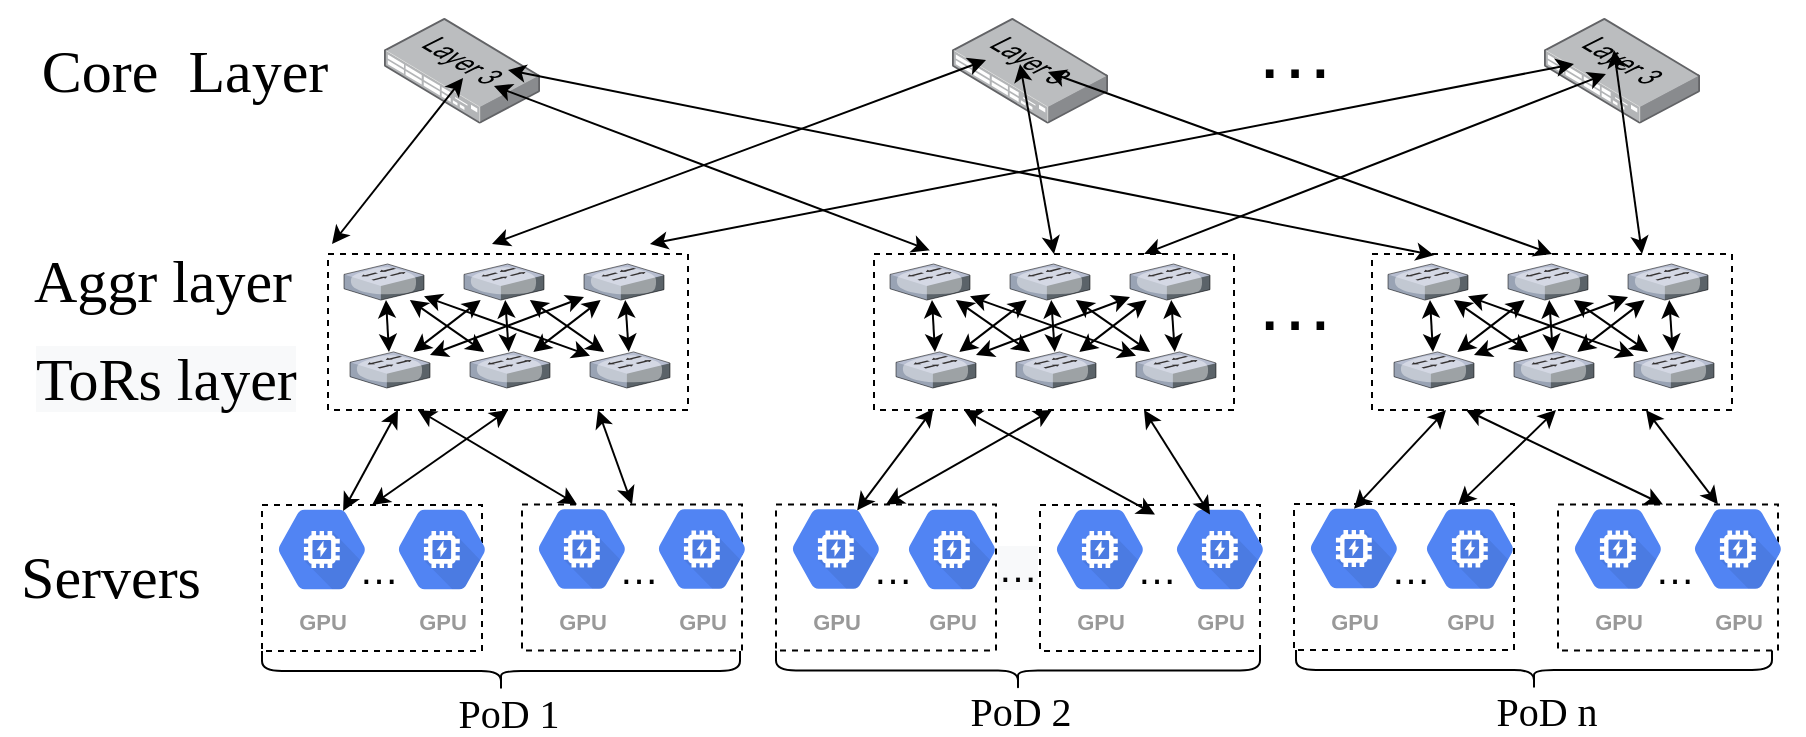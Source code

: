 <mxfile version="13.3.1" type="device"><diagram id="y1kWOpUGHuxIJ3yEuqZ7" name="Page-1"><mxGraphModel dx="2600" dy="625" grid="1" gridSize="10" guides="1" tooltips="1" connect="1" arrows="1" fold="1" page="1" pageScale="1" pageWidth="827" pageHeight="1169" math="0" shadow="0"><root><mxCell id="0"/><mxCell id="1" parent="0"/><mxCell id="9fAqg_WPXuoNjAbW5yfK-102" value="" style="rounded=0;whiteSpace=wrap;html=1;dashed=1;shadow=0;glass=0;" parent="1" vertex="1"><mxGeometry x="-554" y="428" width="180" height="78" as="geometry"/></mxCell><mxCell id="9fAqg_WPXuoNjAbW5yfK-1" value="&lt;div style=&quot;font-size: 30px&quot;&gt;&lt;font style=&quot;font-size: 30px&quot; face=&quot;Times New Roman&quot;&gt;Core&amp;nbsp;&amp;nbsp;&lt;/font&gt;&lt;span style=&quot;font-family: &amp;#34;times new roman&amp;#34;&quot;&gt;Layer&lt;/span&gt;&lt;/div&gt;" style="text;html=1;align=center;verticalAlign=middle;resizable=0;points=[];autosize=1;" parent="1" vertex="1"><mxGeometry x="-1228" y="326.4" width="160" height="20" as="geometry"/></mxCell><mxCell id="9fAqg_WPXuoNjAbW5yfK-2" value="&lt;div style=&quot;font-size: 30px&quot;&gt;&lt;font face=&quot;Times New Roman&quot;&gt;Aggr layer&lt;/font&gt;&lt;/div&gt;" style="text;html=1;align=center;verticalAlign=middle;resizable=0;points=[];autosize=1;" parent="1" vertex="1"><mxGeometry x="-1229" y="431.04" width="140" height="20" as="geometry"/></mxCell><mxCell id="9fAqg_WPXuoNjAbW5yfK-3" value="&lt;font face=&quot;Times New Roman&quot;&gt;&lt;span style=&quot;font-size: 30px&quot;&gt;Servers&lt;/span&gt;&lt;/font&gt;" style="text;html=1;align=center;verticalAlign=middle;resizable=0;points=[];autosize=1;" parent="1" vertex="1"><mxGeometry x="-1240" y="574" width="110" height="30" as="geometry"/></mxCell><mxCell id="9fAqg_WPXuoNjAbW5yfK-10" value="" style="points=[];aspect=fixed;html=1;align=center;shadow=0;dashed=0;image;image=img/lib/allied_telesis/switch/Switch_52_port_L3.svg;" parent="1" vertex="1"><mxGeometry x="-1048" y="310" width="78" height="52.8" as="geometry"/></mxCell><mxCell id="9fAqg_WPXuoNjAbW5yfK-11" value="" style="points=[];aspect=fixed;html=1;align=center;shadow=0;dashed=0;image;image=img/lib/allied_telesis/switch/Switch_52_port_L3.svg;" parent="1" vertex="1"><mxGeometry x="-764" y="310" width="78" height="52.8" as="geometry"/></mxCell><mxCell id="9fAqg_WPXuoNjAbW5yfK-12" value="" style="points=[];aspect=fixed;html=1;align=center;shadow=0;dashed=0;image;image=img/lib/allied_telesis/switch/Switch_52_port_L3.svg;" parent="1" vertex="1"><mxGeometry x="-468" y="310" width="78" height="52.8" as="geometry"/></mxCell><mxCell id="9fAqg_WPXuoNjAbW5yfK-13" value="" style="endArrow=classic;html=1;strokeWidth=1;startArrow=classic;startFill=1;entryX=0.507;entryY=0.568;entryDx=0;entryDy=0;entryPerimeter=0;" parent="1" target="9fAqg_WPXuoNjAbW5yfK-10" edge="1"><mxGeometry width="50" height="50" relative="1" as="geometry"><mxPoint x="-1074" y="423" as="sourcePoint"/><mxPoint x="-1008" y="363" as="targetPoint"/></mxGeometry></mxCell><mxCell id="9fAqg_WPXuoNjAbW5yfK-14" value="" style="endArrow=classic;html=1;strokeWidth=1;startArrow=classic;startFill=1;exitX=0.155;exitY=-0.023;exitDx=0;exitDy=0;exitPerimeter=0;entryX=0.705;entryY=0.644;entryDx=0;entryDy=0;entryPerimeter=0;" parent="1" source="9fAqg_WPXuoNjAbW5yfK-139" target="9fAqg_WPXuoNjAbW5yfK-10" edge="1"><mxGeometry width="50" height="50" relative="1" as="geometry"><mxPoint x="-814" y="424" as="sourcePoint"/><mxPoint x="-998.454" y="322.99" as="targetPoint"/></mxGeometry></mxCell><mxCell id="9fAqg_WPXuoNjAbW5yfK-15" value="" style="endArrow=classic;html=1;strokeWidth=1;startArrow=classic;startFill=1;entryX=0.795;entryY=0.492;entryDx=0;entryDy=0;entryPerimeter=0;exitX=0.172;exitY=0.008;exitDx=0;exitDy=0;exitPerimeter=0;" parent="1" source="9fAqg_WPXuoNjAbW5yfK-102" target="9fAqg_WPXuoNjAbW5yfK-10" edge="1"><mxGeometry width="50" height="50" relative="1" as="geometry"><mxPoint x="-524" y="423" as="sourcePoint"/><mxPoint x="-988.454" y="332.99" as="targetPoint"/></mxGeometry></mxCell><mxCell id="9fAqg_WPXuoNjAbW5yfK-16" value="" style="endArrow=classic;html=1;strokeWidth=1;startArrow=classic;startFill=1;entryX=0.436;entryY=0.436;entryDx=0;entryDy=0;entryPerimeter=0;exitX=0.5;exitY=0;exitDx=0;exitDy=0;" parent="1" source="9fAqg_WPXuoNjAbW5yfK-139" target="9fAqg_WPXuoNjAbW5yfK-11" edge="1"><mxGeometry width="50" height="50" relative="1" as="geometry"><mxPoint x="-734.431" y="423.0" as="sourcePoint"/><mxPoint x="-998.454" y="322.99" as="targetPoint"/></mxGeometry></mxCell><mxCell id="9fAqg_WPXuoNjAbW5yfK-17" value="" style="endArrow=classic;html=1;strokeWidth=1;startArrow=classic;startFill=1;entryX=0.218;entryY=0.398;entryDx=0;entryDy=0;entryPerimeter=0;" parent="1" target="9fAqg_WPXuoNjAbW5yfK-11" edge="1"><mxGeometry width="50" height="50" relative="1" as="geometry"><mxPoint x="-994" y="423" as="sourcePoint"/><mxPoint x="-719.992" y="316.021" as="targetPoint"/></mxGeometry></mxCell><mxCell id="9fAqg_WPXuoNjAbW5yfK-18" value="" style="endArrow=classic;html=1;strokeWidth=1;startArrow=classic;startFill=1;entryX=0.615;entryY=0.511;entryDx=0;entryDy=0;entryPerimeter=0;exitX=0.5;exitY=0;exitDx=0;exitDy=0;" parent="1" source="9fAqg_WPXuoNjAbW5yfK-102" target="9fAqg_WPXuoNjAbW5yfK-11" edge="1"><mxGeometry width="50" height="50" relative="1" as="geometry"><mxPoint x="-427" y="423.0" as="sourcePoint"/><mxPoint x="-719.992" y="316.021" as="targetPoint"/></mxGeometry></mxCell><mxCell id="9fAqg_WPXuoNjAbW5yfK-19" value="" style="endArrow=classic;html=1;strokeWidth=1;startArrow=classic;startFill=1;entryX=0.192;entryY=0.436;entryDx=0;entryDy=0;entryPerimeter=0;" parent="1" target="9fAqg_WPXuoNjAbW5yfK-12" edge="1"><mxGeometry width="50" height="50" relative="1" as="geometry"><mxPoint x="-915.013" y="423.0" as="sourcePoint"/><mxPoint x="-709.992" y="326.021" as="targetPoint"/></mxGeometry></mxCell><mxCell id="9fAqg_WPXuoNjAbW5yfK-20" value="" style="endArrow=classic;html=1;strokeWidth=1;startArrow=classic;startFill=1;entryX=0.397;entryY=0.53;entryDx=0;entryDy=0;entryPerimeter=0;exitX=0.75;exitY=0;exitDx=0;exitDy=0;" parent="1" source="9fAqg_WPXuoNjAbW5yfK-139" target="9fAqg_WPXuoNjAbW5yfK-12" edge="1"><mxGeometry width="50" height="50" relative="1" as="geometry"><mxPoint x="-679.745" y="423.0" as="sourcePoint"/><mxPoint x="-443.024" y="316.021" as="targetPoint"/></mxGeometry></mxCell><mxCell id="9fAqg_WPXuoNjAbW5yfK-21" value="" style="endArrow=classic;html=1;strokeWidth=1;startArrow=classic;startFill=1;entryX=0.192;entryY=0.436;entryDx=0;entryDy=0;entryPerimeter=0;exitX=0.75;exitY=0;exitDx=0;exitDy=0;" parent="1" source="9fAqg_WPXuoNjAbW5yfK-102" edge="1"><mxGeometry width="50" height="50" relative="1" as="geometry"><mxPoint x="-373" y="426" as="sourcePoint"/><mxPoint x="-433.024" y="326.021" as="targetPoint"/></mxGeometry></mxCell><mxCell id="9fAqg_WPXuoNjAbW5yfK-57" value="" style="verticalLabelPosition=bottom;aspect=fixed;html=1;verticalAlign=top;strokeColor=none;align=center;outlineConnect=0;shape=mxgraph.citrix.switch;" parent="1" vertex="1"><mxGeometry x="-546" y="433" width="40" height="18.04" as="geometry"/></mxCell><mxCell id="9fAqg_WPXuoNjAbW5yfK-58" value="" style="verticalLabelPosition=bottom;aspect=fixed;html=1;verticalAlign=top;strokeColor=none;align=center;outlineConnect=0;shape=mxgraph.citrix.switch;" parent="1" vertex="1"><mxGeometry x="-486" y="433" width="40" height="18.04" as="geometry"/></mxCell><mxCell id="9fAqg_WPXuoNjAbW5yfK-59" value="" style="verticalLabelPosition=bottom;aspect=fixed;html=1;verticalAlign=top;strokeColor=none;align=center;outlineConnect=0;shape=mxgraph.citrix.switch;" parent="1" vertex="1"><mxGeometry x="-426" y="433" width="40" height="18.04" as="geometry"/></mxCell><mxCell id="9fAqg_WPXuoNjAbW5yfK-73" value="&lt;font style=&quot;font-size: 40px&quot;&gt;…&lt;/font&gt;" style="text;html=1;align=center;verticalAlign=middle;resizable=0;points=[];autosize=1;" parent="1" vertex="1"><mxGeometry x="-623" y="310" width="60" height="30" as="geometry"/></mxCell><mxCell id="9fAqg_WPXuoNjAbW5yfK-109" value="" style="verticalLabelPosition=bottom;aspect=fixed;html=1;verticalAlign=top;strokeColor=none;align=center;outlineConnect=0;shape=mxgraph.citrix.switch;" parent="1" vertex="1"><mxGeometry x="-543" y="476.96" width="40" height="18.04" as="geometry"/></mxCell><mxCell id="9fAqg_WPXuoNjAbW5yfK-110" value="" style="verticalLabelPosition=bottom;aspect=fixed;html=1;verticalAlign=top;strokeColor=none;align=center;outlineConnect=0;shape=mxgraph.citrix.switch;" parent="1" vertex="1"><mxGeometry x="-483" y="476.96" width="40" height="18.04" as="geometry"/></mxCell><mxCell id="9fAqg_WPXuoNjAbW5yfK-111" value="" style="verticalLabelPosition=bottom;aspect=fixed;html=1;verticalAlign=top;strokeColor=none;align=center;outlineConnect=0;shape=mxgraph.citrix.switch;" parent="1" vertex="1"><mxGeometry x="-423" y="476.96" width="40" height="18.04" as="geometry"/></mxCell><mxCell id="9fAqg_WPXuoNjAbW5yfK-112" value="" style="endArrow=classic;html=1;strokeWidth=1;startArrow=classic;startFill=1;" parent="1" target="9fAqg_WPXuoNjAbW5yfK-109" edge="1"><mxGeometry width="50" height="50" relative="1" as="geometry"><mxPoint x="-525" y="451" as="sourcePoint"/><mxPoint x="-295.784" y="344.061" as="targetPoint"/></mxGeometry></mxCell><mxCell id="9fAqg_WPXuoNjAbW5yfK-113" value="" style="endArrow=classic;html=1;strokeWidth=1;startArrow=classic;startFill=1;" parent="1" source="9fAqg_WPXuoNjAbW5yfK-57" target="9fAqg_WPXuoNjAbW5yfK-110" edge="1"><mxGeometry width="50" height="50" relative="1" as="geometry"><mxPoint x="-515" y="461.0" as="sourcePoint"/><mxPoint x="-513.516" y="486.96" as="targetPoint"/></mxGeometry></mxCell><mxCell id="9fAqg_WPXuoNjAbW5yfK-114" value="" style="endArrow=classic;html=1;strokeWidth=1;startArrow=classic;startFill=1;" parent="1" source="9fAqg_WPXuoNjAbW5yfK-57" target="9fAqg_WPXuoNjAbW5yfK-111" edge="1"><mxGeometry width="50" height="50" relative="1" as="geometry"><mxPoint x="-503.073" y="461.04" as="sourcePoint"/><mxPoint x="-465.927" y="486.96" as="targetPoint"/></mxGeometry></mxCell><mxCell id="9fAqg_WPXuoNjAbW5yfK-115" value="" style="endArrow=classic;html=1;strokeWidth=1;startArrow=classic;startFill=1;" parent="1" source="9fAqg_WPXuoNjAbW5yfK-58" target="9fAqg_WPXuoNjAbW5yfK-109" edge="1"><mxGeometry width="50" height="50" relative="1" as="geometry"><mxPoint x="-493.073" y="471.04" as="sourcePoint"/><mxPoint x="-455.927" y="496.96" as="targetPoint"/></mxGeometry></mxCell><mxCell id="9fAqg_WPXuoNjAbW5yfK-116" value="" style="endArrow=classic;html=1;strokeWidth=1;startArrow=classic;startFill=1;" parent="1" source="9fAqg_WPXuoNjAbW5yfK-58" target="9fAqg_WPXuoNjAbW5yfK-110" edge="1"><mxGeometry width="50" height="50" relative="1" as="geometry"><mxPoint x="-467.696" y="461.04" as="sourcePoint"/><mxPoint x="-501.304" y="486.96" as="targetPoint"/></mxGeometry></mxCell><mxCell id="9fAqg_WPXuoNjAbW5yfK-117" value="" style="endArrow=classic;html=1;strokeWidth=1;startArrow=classic;startFill=1;" parent="1" source="9fAqg_WPXuoNjAbW5yfK-58" target="9fAqg_WPXuoNjAbW5yfK-111" edge="1"><mxGeometry width="50" height="50" relative="1" as="geometry"><mxPoint x="-455.384" y="461.04" as="sourcePoint"/><mxPoint x="-453.616" y="486.96" as="targetPoint"/></mxGeometry></mxCell><mxCell id="9fAqg_WPXuoNjAbW5yfK-118" value="" style="endArrow=classic;html=1;strokeWidth=1;startArrow=classic;startFill=1;" parent="1" source="9fAqg_WPXuoNjAbW5yfK-59" target="9fAqg_WPXuoNjAbW5yfK-109" edge="1"><mxGeometry width="50" height="50" relative="1" as="geometry"><mxPoint x="-445.384" y="471.04" as="sourcePoint"/><mxPoint x="-443.616" y="496.96" as="targetPoint"/></mxGeometry></mxCell><mxCell id="9fAqg_WPXuoNjAbW5yfK-119" value="" style="endArrow=classic;html=1;strokeWidth=1;startArrow=classic;startFill=1;" parent="1" source="9fAqg_WPXuoNjAbW5yfK-59" target="9fAqg_WPXuoNjAbW5yfK-110" edge="1"><mxGeometry width="50" height="50" relative="1" as="geometry"><mxPoint x="-416" y="459.535" as="sourcePoint"/><mxPoint x="-493.0" y="488.465" as="targetPoint"/></mxGeometry></mxCell><mxCell id="9fAqg_WPXuoNjAbW5yfK-120" value="" style="endArrow=classic;html=1;strokeWidth=1;startArrow=classic;startFill=1;" parent="1" source="9fAqg_WPXuoNjAbW5yfK-59" target="9fAqg_WPXuoNjAbW5yfK-111" edge="1"><mxGeometry width="50" height="50" relative="1" as="geometry"><mxPoint x="-407.696" y="461.04" as="sourcePoint"/><mxPoint x="-441.304" y="486.96" as="targetPoint"/></mxGeometry></mxCell><mxCell id="9fAqg_WPXuoNjAbW5yfK-123" value="" style="rounded=0;whiteSpace=wrap;html=1;dashed=1;shadow=0;glass=0;" parent="1" vertex="1"><mxGeometry x="-1076" y="428" width="180" height="78" as="geometry"/></mxCell><mxCell id="9fAqg_WPXuoNjAbW5yfK-124" value="" style="verticalLabelPosition=bottom;aspect=fixed;html=1;verticalAlign=top;strokeColor=none;align=center;outlineConnect=0;shape=mxgraph.citrix.switch;" parent="1" vertex="1"><mxGeometry x="-1068" y="433" width="40" height="18.04" as="geometry"/></mxCell><mxCell id="9fAqg_WPXuoNjAbW5yfK-125" value="" style="verticalLabelPosition=bottom;aspect=fixed;html=1;verticalAlign=top;strokeColor=none;align=center;outlineConnect=0;shape=mxgraph.citrix.switch;" parent="1" vertex="1"><mxGeometry x="-1008" y="433" width="40" height="18.04" as="geometry"/></mxCell><mxCell id="9fAqg_WPXuoNjAbW5yfK-126" value="" style="verticalLabelPosition=bottom;aspect=fixed;html=1;verticalAlign=top;strokeColor=none;align=center;outlineConnect=0;shape=mxgraph.citrix.switch;" parent="1" vertex="1"><mxGeometry x="-948" y="433" width="40" height="18.04" as="geometry"/></mxCell><mxCell id="9fAqg_WPXuoNjAbW5yfK-127" value="" style="verticalLabelPosition=bottom;aspect=fixed;html=1;verticalAlign=top;strokeColor=none;align=center;outlineConnect=0;shape=mxgraph.citrix.switch;" parent="1" vertex="1"><mxGeometry x="-1065" y="476.96" width="40" height="18.04" as="geometry"/></mxCell><mxCell id="9fAqg_WPXuoNjAbW5yfK-128" value="" style="verticalLabelPosition=bottom;aspect=fixed;html=1;verticalAlign=top;strokeColor=none;align=center;outlineConnect=0;shape=mxgraph.citrix.switch;" parent="1" vertex="1"><mxGeometry x="-1005" y="476.96" width="40" height="18.04" as="geometry"/></mxCell><mxCell id="9fAqg_WPXuoNjAbW5yfK-129" value="" style="verticalLabelPosition=bottom;aspect=fixed;html=1;verticalAlign=top;strokeColor=none;align=center;outlineConnect=0;shape=mxgraph.citrix.switch;" parent="1" vertex="1"><mxGeometry x="-945" y="476.96" width="40" height="18.04" as="geometry"/></mxCell><mxCell id="9fAqg_WPXuoNjAbW5yfK-130" value="" style="endArrow=classic;html=1;strokeWidth=1;startArrow=classic;startFill=1;" parent="1" target="9fAqg_WPXuoNjAbW5yfK-127" edge="1"><mxGeometry width="50" height="50" relative="1" as="geometry"><mxPoint x="-1047" y="451.0" as="sourcePoint"/><mxPoint x="-817.784" y="344.061" as="targetPoint"/></mxGeometry></mxCell><mxCell id="9fAqg_WPXuoNjAbW5yfK-131" value="" style="endArrow=classic;html=1;strokeWidth=1;startArrow=classic;startFill=1;" parent="1" source="9fAqg_WPXuoNjAbW5yfK-124" target="9fAqg_WPXuoNjAbW5yfK-128" edge="1"><mxGeometry width="50" height="50" relative="1" as="geometry"><mxPoint x="-1037" y="461.0" as="sourcePoint"/><mxPoint x="-1035.516" y="486.96" as="targetPoint"/></mxGeometry></mxCell><mxCell id="9fAqg_WPXuoNjAbW5yfK-132" value="" style="endArrow=classic;html=1;strokeWidth=1;startArrow=classic;startFill=1;" parent="1" source="9fAqg_WPXuoNjAbW5yfK-124" target="9fAqg_WPXuoNjAbW5yfK-129" edge="1"><mxGeometry width="50" height="50" relative="1" as="geometry"><mxPoint x="-1025.073" y="461.04" as="sourcePoint"/><mxPoint x="-987.927" y="486.96" as="targetPoint"/></mxGeometry></mxCell><mxCell id="9fAqg_WPXuoNjAbW5yfK-133" value="" style="endArrow=classic;html=1;strokeWidth=1;startArrow=classic;startFill=1;" parent="1" source="9fAqg_WPXuoNjAbW5yfK-125" target="9fAqg_WPXuoNjAbW5yfK-127" edge="1"><mxGeometry width="50" height="50" relative="1" as="geometry"><mxPoint x="-1015.073" y="471.04" as="sourcePoint"/><mxPoint x="-977.927" y="496.96" as="targetPoint"/></mxGeometry></mxCell><mxCell id="9fAqg_WPXuoNjAbW5yfK-134" value="" style="endArrow=classic;html=1;strokeWidth=1;startArrow=classic;startFill=1;" parent="1" source="9fAqg_WPXuoNjAbW5yfK-125" target="9fAqg_WPXuoNjAbW5yfK-128" edge="1"><mxGeometry width="50" height="50" relative="1" as="geometry"><mxPoint x="-989.696" y="461.04" as="sourcePoint"/><mxPoint x="-1023.304" y="486.96" as="targetPoint"/></mxGeometry></mxCell><mxCell id="9fAqg_WPXuoNjAbW5yfK-135" value="" style="endArrow=classic;html=1;strokeWidth=1;startArrow=classic;startFill=1;" parent="1" source="9fAqg_WPXuoNjAbW5yfK-125" target="9fAqg_WPXuoNjAbW5yfK-129" edge="1"><mxGeometry width="50" height="50" relative="1" as="geometry"><mxPoint x="-977.384" y="461.04" as="sourcePoint"/><mxPoint x="-975.616" y="486.96" as="targetPoint"/></mxGeometry></mxCell><mxCell id="9fAqg_WPXuoNjAbW5yfK-136" value="" style="endArrow=classic;html=1;strokeWidth=1;startArrow=classic;startFill=1;" parent="1" source="9fAqg_WPXuoNjAbW5yfK-126" target="9fAqg_WPXuoNjAbW5yfK-127" edge="1"><mxGeometry width="50" height="50" relative="1" as="geometry"><mxPoint x="-967.384" y="471.04" as="sourcePoint"/><mxPoint x="-965.616" y="496.96" as="targetPoint"/></mxGeometry></mxCell><mxCell id="9fAqg_WPXuoNjAbW5yfK-137" value="" style="endArrow=classic;html=1;strokeWidth=1;startArrow=classic;startFill=1;" parent="1" source="9fAqg_WPXuoNjAbW5yfK-126" target="9fAqg_WPXuoNjAbW5yfK-128" edge="1"><mxGeometry width="50" height="50" relative="1" as="geometry"><mxPoint x="-938" y="459.535" as="sourcePoint"/><mxPoint x="-1015.0" y="488.465" as="targetPoint"/></mxGeometry></mxCell><mxCell id="9fAqg_WPXuoNjAbW5yfK-138" value="" style="endArrow=classic;html=1;strokeWidth=1;startArrow=classic;startFill=1;" parent="1" source="9fAqg_WPXuoNjAbW5yfK-126" target="9fAqg_WPXuoNjAbW5yfK-129" edge="1"><mxGeometry width="50" height="50" relative="1" as="geometry"><mxPoint x="-929.696" y="461.04" as="sourcePoint"/><mxPoint x="-963.304" y="486.96" as="targetPoint"/></mxGeometry></mxCell><mxCell id="9fAqg_WPXuoNjAbW5yfK-139" value="" style="rounded=0;whiteSpace=wrap;html=1;dashed=1;shadow=0;glass=0;" parent="1" vertex="1"><mxGeometry x="-803" y="428" width="180" height="78" as="geometry"/></mxCell><mxCell id="9fAqg_WPXuoNjAbW5yfK-140" value="" style="verticalLabelPosition=bottom;aspect=fixed;html=1;verticalAlign=top;strokeColor=none;align=center;outlineConnect=0;shape=mxgraph.citrix.switch;" parent="1" vertex="1"><mxGeometry x="-795" y="433" width="40" height="18.04" as="geometry"/></mxCell><mxCell id="9fAqg_WPXuoNjAbW5yfK-141" value="" style="verticalLabelPosition=bottom;aspect=fixed;html=1;verticalAlign=top;strokeColor=none;align=center;outlineConnect=0;shape=mxgraph.citrix.switch;" parent="1" vertex="1"><mxGeometry x="-735" y="433" width="40" height="18.04" as="geometry"/></mxCell><mxCell id="9fAqg_WPXuoNjAbW5yfK-142" value="" style="verticalLabelPosition=bottom;aspect=fixed;html=1;verticalAlign=top;strokeColor=none;align=center;outlineConnect=0;shape=mxgraph.citrix.switch;" parent="1" vertex="1"><mxGeometry x="-675" y="433" width="40" height="18.04" as="geometry"/></mxCell><mxCell id="9fAqg_WPXuoNjAbW5yfK-143" value="" style="verticalLabelPosition=bottom;aspect=fixed;html=1;verticalAlign=top;strokeColor=none;align=center;outlineConnect=0;shape=mxgraph.citrix.switch;" parent="1" vertex="1"><mxGeometry x="-792" y="476.96" width="40" height="18.04" as="geometry"/></mxCell><mxCell id="9fAqg_WPXuoNjAbW5yfK-144" value="" style="verticalLabelPosition=bottom;aspect=fixed;html=1;verticalAlign=top;strokeColor=none;align=center;outlineConnect=0;shape=mxgraph.citrix.switch;" parent="1" vertex="1"><mxGeometry x="-732" y="476.96" width="40" height="18.04" as="geometry"/></mxCell><mxCell id="9fAqg_WPXuoNjAbW5yfK-145" value="" style="verticalLabelPosition=bottom;aspect=fixed;html=1;verticalAlign=top;strokeColor=none;align=center;outlineConnect=0;shape=mxgraph.citrix.switch;" parent="1" vertex="1"><mxGeometry x="-672" y="476.96" width="40" height="18.04" as="geometry"/></mxCell><mxCell id="9fAqg_WPXuoNjAbW5yfK-146" value="" style="endArrow=classic;html=1;strokeWidth=1;startArrow=classic;startFill=1;" parent="1" target="9fAqg_WPXuoNjAbW5yfK-143" edge="1"><mxGeometry width="50" height="50" relative="1" as="geometry"><mxPoint x="-774" y="451.0" as="sourcePoint"/><mxPoint x="-544.784" y="344.061" as="targetPoint"/></mxGeometry></mxCell><mxCell id="9fAqg_WPXuoNjAbW5yfK-147" value="" style="endArrow=classic;html=1;strokeWidth=1;startArrow=classic;startFill=1;" parent="1" source="9fAqg_WPXuoNjAbW5yfK-140" target="9fAqg_WPXuoNjAbW5yfK-144" edge="1"><mxGeometry width="50" height="50" relative="1" as="geometry"><mxPoint x="-764" y="461.0" as="sourcePoint"/><mxPoint x="-762.516" y="486.96" as="targetPoint"/></mxGeometry></mxCell><mxCell id="9fAqg_WPXuoNjAbW5yfK-148" value="" style="endArrow=classic;html=1;strokeWidth=1;startArrow=classic;startFill=1;" parent="1" source="9fAqg_WPXuoNjAbW5yfK-140" target="9fAqg_WPXuoNjAbW5yfK-145" edge="1"><mxGeometry width="50" height="50" relative="1" as="geometry"><mxPoint x="-752.073" y="461.04" as="sourcePoint"/><mxPoint x="-714.927" y="486.96" as="targetPoint"/></mxGeometry></mxCell><mxCell id="9fAqg_WPXuoNjAbW5yfK-149" value="" style="endArrow=classic;html=1;strokeWidth=1;startArrow=classic;startFill=1;" parent="1" source="9fAqg_WPXuoNjAbW5yfK-141" target="9fAqg_WPXuoNjAbW5yfK-143" edge="1"><mxGeometry width="50" height="50" relative="1" as="geometry"><mxPoint x="-742.073" y="471.04" as="sourcePoint"/><mxPoint x="-704.927" y="496.96" as="targetPoint"/></mxGeometry></mxCell><mxCell id="9fAqg_WPXuoNjAbW5yfK-150" value="" style="endArrow=classic;html=1;strokeWidth=1;startArrow=classic;startFill=1;" parent="1" source="9fAqg_WPXuoNjAbW5yfK-141" target="9fAqg_WPXuoNjAbW5yfK-144" edge="1"><mxGeometry width="50" height="50" relative="1" as="geometry"><mxPoint x="-716.696" y="461.04" as="sourcePoint"/><mxPoint x="-750.304" y="486.96" as="targetPoint"/></mxGeometry></mxCell><mxCell id="9fAqg_WPXuoNjAbW5yfK-151" value="" style="endArrow=classic;html=1;strokeWidth=1;startArrow=classic;startFill=1;" parent="1" source="9fAqg_WPXuoNjAbW5yfK-141" target="9fAqg_WPXuoNjAbW5yfK-145" edge="1"><mxGeometry width="50" height="50" relative="1" as="geometry"><mxPoint x="-704.384" y="461.04" as="sourcePoint"/><mxPoint x="-702.616" y="486.96" as="targetPoint"/></mxGeometry></mxCell><mxCell id="9fAqg_WPXuoNjAbW5yfK-152" value="" style="endArrow=classic;html=1;strokeWidth=1;startArrow=classic;startFill=1;" parent="1" source="9fAqg_WPXuoNjAbW5yfK-142" target="9fAqg_WPXuoNjAbW5yfK-143" edge="1"><mxGeometry width="50" height="50" relative="1" as="geometry"><mxPoint x="-694.384" y="471.04" as="sourcePoint"/><mxPoint x="-692.616" y="496.96" as="targetPoint"/></mxGeometry></mxCell><mxCell id="9fAqg_WPXuoNjAbW5yfK-153" value="" style="endArrow=classic;html=1;strokeWidth=1;startArrow=classic;startFill=1;" parent="1" source="9fAqg_WPXuoNjAbW5yfK-142" target="9fAqg_WPXuoNjAbW5yfK-144" edge="1"><mxGeometry width="50" height="50" relative="1" as="geometry"><mxPoint x="-665" y="459.535" as="sourcePoint"/><mxPoint x="-742.0" y="488.465" as="targetPoint"/></mxGeometry></mxCell><mxCell id="9fAqg_WPXuoNjAbW5yfK-154" value="" style="endArrow=classic;html=1;strokeWidth=1;startArrow=classic;startFill=1;" parent="1" source="9fAqg_WPXuoNjAbW5yfK-142" target="9fAqg_WPXuoNjAbW5yfK-145" edge="1"><mxGeometry width="50" height="50" relative="1" as="geometry"><mxPoint x="-656.696" y="461.04" as="sourcePoint"/><mxPoint x="-690.304" y="486.96" as="targetPoint"/></mxGeometry></mxCell><mxCell id="9fAqg_WPXuoNjAbW5yfK-249" value="" style="shape=curlyBracket;whiteSpace=wrap;html=1;rounded=1;direction=north;" parent="1" vertex="1"><mxGeometry x="-1109" y="626.5" width="239" height="20" as="geometry"/></mxCell><mxCell id="9fAqg_WPXuoNjAbW5yfK-250" value="&lt;div style=&quot;font-size: 20px&quot;&gt;&lt;font style=&quot;font-size: 20px&quot; face=&quot;Times New Roman&quot;&gt;PoD 1&lt;br&gt;&lt;/font&gt;&lt;/div&gt;" style="text;html=1;align=center;verticalAlign=middle;resizable=0;points=[];autosize=1;" parent="1" vertex="1"><mxGeometry x="-1021" y="646.5" width="70" height="20" as="geometry"/></mxCell><mxCell id="9fAqg_WPXuoNjAbW5yfK-251" value="" style="rounded=0;whiteSpace=wrap;html=1;dashed=1;shadow=0;glass=0;" parent="1" vertex="1"><mxGeometry x="-1109" y="553.5" width="110" height="73" as="geometry"/></mxCell><mxCell id="9fAqg_WPXuoNjAbW5yfK-252" value="GPU" style="html=1;fillColor=#5184F3;strokeColor=none;verticalAlign=top;labelPosition=center;verticalLabelPosition=bottom;align=center;spacingTop=-6;fontSize=11;fontStyle=1;fontColor=#999999;shape=mxgraph.gcp2.hexIcon;prIcon=gpu" parent="1" vertex="1"><mxGeometry x="-1052" y="546.5" width="66" height="58.5" as="geometry"/></mxCell><mxCell id="9fAqg_WPXuoNjAbW5yfK-253" value="GPU" style="html=1;fillColor=#5184F3;strokeColor=none;verticalAlign=top;labelPosition=center;verticalLabelPosition=bottom;align=center;spacingTop=-6;fontSize=11;fontStyle=1;fontColor=#999999;shape=mxgraph.gcp2.hexIcon;prIcon=gpu" parent="1" vertex="1"><mxGeometry x="-1112" y="546.5" width="66" height="58.5" as="geometry"/></mxCell><mxCell id="9fAqg_WPXuoNjAbW5yfK-254" value="&lt;font style=&quot;font-size: 20px&quot;&gt;…&lt;/font&gt;" style="text;html=1;align=center;verticalAlign=middle;resizable=0;points=[];autosize=1;" parent="1" vertex="1"><mxGeometry x="-1071" y="575" width="40" height="20" as="geometry"/></mxCell><mxCell id="9fAqg_WPXuoNjAbW5yfK-257" value="" style="rounded=0;whiteSpace=wrap;html=1;dashed=1;shadow=0;glass=0;" parent="1" vertex="1"><mxGeometry x="-979" y="553.25" width="110" height="73" as="geometry"/></mxCell><mxCell id="9fAqg_WPXuoNjAbW5yfK-258" value="GPU" style="html=1;fillColor=#5184F3;strokeColor=none;verticalAlign=top;labelPosition=center;verticalLabelPosition=bottom;align=center;spacingTop=-6;fontSize=11;fontStyle=1;fontColor=#999999;shape=mxgraph.gcp2.hexIcon;prIcon=gpu" parent="1" vertex="1"><mxGeometry x="-922" y="546.25" width="66" height="58.5" as="geometry"/></mxCell><mxCell id="9fAqg_WPXuoNjAbW5yfK-259" value="GPU" style="html=1;fillColor=#5184F3;strokeColor=none;verticalAlign=top;labelPosition=center;verticalLabelPosition=bottom;align=center;spacingTop=-6;fontSize=11;fontStyle=1;fontColor=#999999;shape=mxgraph.gcp2.hexIcon;prIcon=gpu" parent="1" vertex="1"><mxGeometry x="-982" y="546.25" width="66" height="58.5" as="geometry"/></mxCell><mxCell id="9fAqg_WPXuoNjAbW5yfK-260" value="&lt;font style=&quot;font-size: 20px&quot;&gt;…&lt;/font&gt;" style="text;html=1;align=center;verticalAlign=middle;resizable=0;points=[];autosize=1;" parent="1" vertex="1"><mxGeometry x="-941" y="574.75" width="40" height="20" as="geometry"/></mxCell><mxCell id="9fAqg_WPXuoNjAbW5yfK-261" value="" style="shape=curlyBracket;whiteSpace=wrap;html=1;rounded=1;direction=north;" parent="1" vertex="1"><mxGeometry x="-852" y="626.25" width="242" height="20" as="geometry"/></mxCell><mxCell id="9fAqg_WPXuoNjAbW5yfK-262" value="&lt;div style=&quot;font-size: 20px&quot;&gt;&lt;font style=&quot;font-size: 20px&quot; face=&quot;Times New Roman&quot;&gt;PoD 2&lt;br&gt;&lt;/font&gt;&lt;/div&gt;" style="text;html=1;align=center;verticalAlign=middle;resizable=0;points=[];autosize=1;" parent="1" vertex="1"><mxGeometry x="-765" y="646" width="70" height="20" as="geometry"/></mxCell><mxCell id="9fAqg_WPXuoNjAbW5yfK-263" value="" style="rounded=0;whiteSpace=wrap;html=1;dashed=1;shadow=0;glass=0;" parent="1" vertex="1"><mxGeometry x="-852" y="553.25" width="110" height="73" as="geometry"/></mxCell><mxCell id="9fAqg_WPXuoNjAbW5yfK-264" value="GPU" style="html=1;fillColor=#5184F3;strokeColor=none;verticalAlign=top;labelPosition=center;verticalLabelPosition=bottom;align=center;spacingTop=-6;fontSize=11;fontStyle=1;fontColor=#999999;shape=mxgraph.gcp2.hexIcon;prIcon=gpu" parent="1" vertex="1"><mxGeometry x="-797" y="546.5" width="66" height="58.5" as="geometry"/></mxCell><mxCell id="9fAqg_WPXuoNjAbW5yfK-265" value="GPU" style="html=1;fillColor=#5184F3;strokeColor=none;verticalAlign=top;labelPosition=center;verticalLabelPosition=bottom;align=center;spacingTop=-6;fontSize=11;fontStyle=1;fontColor=#999999;shape=mxgraph.gcp2.hexIcon;prIcon=gpu" parent="1" vertex="1"><mxGeometry x="-855" y="546.25" width="66" height="58.5" as="geometry"/></mxCell><mxCell id="9fAqg_WPXuoNjAbW5yfK-266" value="&lt;font style=&quot;font-size: 20px&quot;&gt;…&lt;/font&gt;" style="text;html=1;align=center;verticalAlign=middle;resizable=0;points=[];autosize=1;" parent="1" vertex="1"><mxGeometry x="-814" y="574.75" width="40" height="20" as="geometry"/></mxCell><mxCell id="9fAqg_WPXuoNjAbW5yfK-269" value="" style="rounded=0;whiteSpace=wrap;html=1;dashed=1;shadow=0;glass=0;" parent="1" vertex="1"><mxGeometry x="-720" y="553.5" width="110" height="73" as="geometry"/></mxCell><mxCell id="9fAqg_WPXuoNjAbW5yfK-270" value="GPU" style="html=1;fillColor=#5184F3;strokeColor=none;verticalAlign=top;labelPosition=center;verticalLabelPosition=bottom;align=center;spacingTop=-6;fontSize=11;fontStyle=1;fontColor=#999999;shape=mxgraph.gcp2.hexIcon;prIcon=gpu" parent="1" vertex="1"><mxGeometry x="-663" y="546.5" width="66" height="58.5" as="geometry"/></mxCell><mxCell id="9fAqg_WPXuoNjAbW5yfK-271" value="GPU" style="html=1;fillColor=#5184F3;strokeColor=none;verticalAlign=top;labelPosition=center;verticalLabelPosition=bottom;align=center;spacingTop=-6;fontSize=11;fontStyle=1;fontColor=#999999;shape=mxgraph.gcp2.hexIcon;prIcon=gpu" parent="1" vertex="1"><mxGeometry x="-723" y="546.5" width="66" height="58.5" as="geometry"/></mxCell><mxCell id="9fAqg_WPXuoNjAbW5yfK-272" value="&lt;font style=&quot;font-size: 20px&quot;&gt;…&lt;/font&gt;" style="text;html=1;align=center;verticalAlign=middle;resizable=0;points=[];autosize=1;" parent="1" vertex="1"><mxGeometry x="-682" y="575" width="40" height="20" as="geometry"/></mxCell><mxCell id="9fAqg_WPXuoNjAbW5yfK-273" value="" style="shape=curlyBracket;whiteSpace=wrap;html=1;rounded=1;direction=north;" parent="1" vertex="1"><mxGeometry x="-592" y="626" width="238" height="20" as="geometry"/></mxCell><mxCell id="9fAqg_WPXuoNjAbW5yfK-274" value="&lt;div style=&quot;font-size: 20px&quot;&gt;&lt;font style=&quot;font-size: 20px&quot; face=&quot;Times New Roman&quot;&gt;PoD n&lt;br&gt;&lt;/font&gt;&lt;/div&gt;" style="text;html=1;align=center;verticalAlign=middle;resizable=0;points=[];autosize=1;" parent="1" vertex="1"><mxGeometry x="-502" y="646" width="70" height="20" as="geometry"/></mxCell><mxCell id="9fAqg_WPXuoNjAbW5yfK-275" value="" style="rounded=0;whiteSpace=wrap;html=1;dashed=1;shadow=0;glass=0;" parent="1" vertex="1"><mxGeometry x="-593" y="553" width="110" height="73" as="geometry"/></mxCell><mxCell id="9fAqg_WPXuoNjAbW5yfK-276" value="GPU" style="html=1;fillColor=#5184F3;strokeColor=none;verticalAlign=top;labelPosition=center;verticalLabelPosition=bottom;align=center;spacingTop=-6;fontSize=11;fontStyle=1;fontColor=#999999;shape=mxgraph.gcp2.hexIcon;prIcon=gpu" parent="1" vertex="1"><mxGeometry x="-538" y="546.25" width="66" height="58.5" as="geometry"/></mxCell><mxCell id="9fAqg_WPXuoNjAbW5yfK-277" value="GPU" style="html=1;fillColor=#5184F3;strokeColor=none;verticalAlign=top;labelPosition=center;verticalLabelPosition=bottom;align=center;spacingTop=-6;fontSize=11;fontStyle=1;fontColor=#999999;shape=mxgraph.gcp2.hexIcon;prIcon=gpu" parent="1" vertex="1"><mxGeometry x="-596" y="546" width="66" height="58.5" as="geometry"/></mxCell><mxCell id="9fAqg_WPXuoNjAbW5yfK-278" value="&lt;font style=&quot;font-size: 20px&quot;&gt;…&lt;/font&gt;" style="text;html=1;align=center;verticalAlign=middle;resizable=0;points=[];autosize=1;" parent="1" vertex="1"><mxGeometry x="-555" y="574.5" width="40" height="20" as="geometry"/></mxCell><mxCell id="9fAqg_WPXuoNjAbW5yfK-281" value="" style="rounded=0;whiteSpace=wrap;html=1;dashed=1;shadow=0;glass=0;" parent="1" vertex="1"><mxGeometry x="-461" y="553.25" width="110" height="73" as="geometry"/></mxCell><mxCell id="9fAqg_WPXuoNjAbW5yfK-282" value="GPU" style="html=1;fillColor=#5184F3;strokeColor=none;verticalAlign=top;labelPosition=center;verticalLabelPosition=bottom;align=center;spacingTop=-6;fontSize=11;fontStyle=1;fontColor=#999999;shape=mxgraph.gcp2.hexIcon;prIcon=gpu" parent="1" vertex="1"><mxGeometry x="-404" y="546.25" width="66" height="58.5" as="geometry"/></mxCell><mxCell id="9fAqg_WPXuoNjAbW5yfK-283" value="GPU" style="html=1;fillColor=#5184F3;strokeColor=none;verticalAlign=top;labelPosition=center;verticalLabelPosition=bottom;align=center;spacingTop=-6;fontSize=11;fontStyle=1;fontColor=#999999;shape=mxgraph.gcp2.hexIcon;prIcon=gpu" parent="1" vertex="1"><mxGeometry x="-464" y="546.25" width="66" height="58.5" as="geometry"/></mxCell><mxCell id="9fAqg_WPXuoNjAbW5yfK-284" value="&lt;font style=&quot;font-size: 20px&quot;&gt;…&lt;/font&gt;" style="text;html=1;align=center;verticalAlign=middle;resizable=0;points=[];autosize=1;" parent="1" vertex="1"><mxGeometry x="-423" y="574.75" width="40" height="20" as="geometry"/></mxCell><mxCell id="9fAqg_WPXuoNjAbW5yfK-285" value="&lt;meta charset=&quot;utf-8&quot;&gt;&lt;span style=&quot;color: rgb(0, 0, 0); font-family: helvetica; font-size: 20px; font-style: normal; font-weight: 400; letter-spacing: normal; text-align: center; text-indent: 0px; text-transform: none; word-spacing: 0px; background-color: rgb(248, 249, 250); display: inline; float: none;&quot;&gt;…&lt;/span&gt;" style="text;whiteSpace=wrap;html=1;" parent="1" vertex="1"><mxGeometry x="-743" y="566" width="30" height="30" as="geometry"/></mxCell><mxCell id="9fAqg_WPXuoNjAbW5yfK-286" value="" style="endArrow=classic;html=1;strokeWidth=1;startArrow=classic;startFill=1;entryX=0.055;entryY=0.994;entryDx=0;entryDy=0;exitX=0.66;exitY=0.17;exitDx=0;exitDy=0;exitPerimeter=0;entryPerimeter=0;" parent="1" source="9fAqg_WPXuoNjAbW5yfK-253" edge="1"><mxGeometry width="50" height="50" relative="1" as="geometry"><mxPoint x="-1084.05" y="563.62" as="sourcePoint"/><mxPoint x="-1041.0" y="506.002" as="targetPoint"/></mxGeometry></mxCell><mxCell id="9fAqg_WPXuoNjAbW5yfK-287" value="" style="endArrow=classic;html=1;strokeWidth=1;startArrow=classic;startFill=1;entryX=0.25;entryY=1;entryDx=0;entryDy=0;exitX=0.25;exitY=0;exitDx=0;exitDy=0;" parent="1" source="9fAqg_WPXuoNjAbW5yfK-257" target="9fAqg_WPXuoNjAbW5yfK-123" edge="1"><mxGeometry width="50" height="50" relative="1" as="geometry"><mxPoint x="-1039.44" y="566.445" as="sourcePoint"/><mxPoint x="-1031" y="516.002" as="targetPoint"/></mxGeometry></mxCell><mxCell id="9fAqg_WPXuoNjAbW5yfK-288" value="" style="endArrow=classic;html=1;strokeWidth=1;startArrow=classic;startFill=1;entryX=0.5;entryY=1;entryDx=0;entryDy=0;exitX=0.5;exitY=0;exitDx=0;exitDy=0;" parent="1" source="9fAqg_WPXuoNjAbW5yfK-251" target="9fAqg_WPXuoNjAbW5yfK-123" edge="1"><mxGeometry width="50" height="50" relative="1" as="geometry"><mxPoint x="-1029.44" y="576.445" as="sourcePoint"/><mxPoint x="-1021" y="526.002" as="targetPoint"/></mxGeometry></mxCell><mxCell id="9fAqg_WPXuoNjAbW5yfK-289" value="" style="endArrow=classic;html=1;strokeWidth=1;startArrow=classic;startFill=1;entryX=0.75;entryY=1;entryDx=0;entryDy=0;exitX=0.5;exitY=0;exitDx=0;exitDy=0;" parent="1" source="9fAqg_WPXuoNjAbW5yfK-257" target="9fAqg_WPXuoNjAbW5yfK-123" edge="1"><mxGeometry width="50" height="50" relative="1" as="geometry"><mxPoint x="-1025" y="563.5" as="sourcePoint"/><mxPoint x="-976" y="516.0" as="targetPoint"/></mxGeometry></mxCell><mxCell id="9fAqg_WPXuoNjAbW5yfK-290" value="" style="endArrow=classic;html=1;strokeWidth=1;startArrow=classic;startFill=1;entryX=0.165;entryY=0.992;entryDx=0;entryDy=0;exitX=0.66;exitY=0.17;exitDx=0;exitDy=0;exitPerimeter=0;entryPerimeter=0;" parent="1" source="9fAqg_WPXuoNjAbW5yfK-265" target="9fAqg_WPXuoNjAbW5yfK-139" edge="1"><mxGeometry width="50" height="50" relative="1" as="geometry"><mxPoint x="-779.44" y="561.445" as="sourcePoint"/><mxPoint x="-771" y="511.002" as="targetPoint"/></mxGeometry></mxCell><mxCell id="9fAqg_WPXuoNjAbW5yfK-291" value="" style="endArrow=classic;html=1;strokeWidth=1;startArrow=classic;startFill=1;entryX=0.25;entryY=1;entryDx=0;entryDy=0;exitX=0.25;exitY=0;exitDx=0;exitDy=0;" parent="1" target="9fAqg_WPXuoNjAbW5yfK-139" edge="1"><mxGeometry width="50" height="50" relative="1" as="geometry"><mxPoint x="-662.5" y="558.25" as="sourcePoint"/><mxPoint x="-761" y="511.0" as="targetPoint"/></mxGeometry></mxCell><mxCell id="9fAqg_WPXuoNjAbW5yfK-292" value="" style="endArrow=classic;html=1;strokeWidth=1;startArrow=classic;startFill=1;exitX=0.5;exitY=0;exitDx=0;exitDy=0;" parent="1" source="9fAqg_WPXuoNjAbW5yfK-263" edge="1"><mxGeometry width="50" height="50" relative="1" as="geometry"><mxPoint x="-765" y="558.5" as="sourcePoint"/><mxPoint x="-714" y="506" as="targetPoint"/></mxGeometry></mxCell><mxCell id="9fAqg_WPXuoNjAbW5yfK-293" value="" style="endArrow=classic;html=1;strokeWidth=1;startArrow=classic;startFill=1;entryX=0.75;entryY=1;entryDx=0;entryDy=0;exitX=0.5;exitY=0;exitDx=0;exitDy=0;" parent="1" target="9fAqg_WPXuoNjAbW5yfK-139" edge="1"><mxGeometry width="50" height="50" relative="1" as="geometry"><mxPoint x="-635" y="558.25" as="sourcePoint"/><mxPoint x="-671" y="511.0" as="targetPoint"/></mxGeometry></mxCell><mxCell id="9fAqg_WPXuoNjAbW5yfK-294" value="" style="endArrow=classic;html=1;strokeWidth=1;startArrow=classic;startFill=1;entryX=0.055;entryY=0.994;entryDx=0;entryDy=0;exitX=0.5;exitY=0.16;exitDx=0;exitDy=0;exitPerimeter=0;entryPerimeter=0;" parent="1" source="9fAqg_WPXuoNjAbW5yfK-277" edge="1"><mxGeometry width="50" height="50" relative="1" as="geometry"><mxPoint x="-525.44" y="556.445" as="sourcePoint"/><mxPoint x="-517" y="506.002" as="targetPoint"/></mxGeometry></mxCell><mxCell id="9fAqg_WPXuoNjAbW5yfK-295" value="" style="endArrow=classic;html=1;strokeWidth=1;startArrow=classic;startFill=1;entryX=0.25;entryY=1;entryDx=0;entryDy=0;exitX=0.25;exitY=0;exitDx=0;exitDy=0;" parent="1" edge="1"><mxGeometry width="50" height="50" relative="1" as="geometry"><mxPoint x="-408.5" y="553.25" as="sourcePoint"/><mxPoint x="-507" y="506.0" as="targetPoint"/></mxGeometry></mxCell><mxCell id="9fAqg_WPXuoNjAbW5yfK-296" value="" style="endArrow=classic;html=1;strokeWidth=1;startArrow=classic;startFill=1;entryX=0.5;entryY=1;entryDx=0;entryDy=0;exitX=0.5;exitY=0;exitDx=0;exitDy=0;" parent="1" edge="1"><mxGeometry width="50" height="50" relative="1" as="geometry"><mxPoint x="-511" y="553.5" as="sourcePoint"/><mxPoint x="-462" y="506.0" as="targetPoint"/></mxGeometry></mxCell><mxCell id="9fAqg_WPXuoNjAbW5yfK-297" value="" style="endArrow=classic;html=1;strokeWidth=1;startArrow=classic;startFill=1;entryX=0.75;entryY=1;entryDx=0;entryDy=0;exitX=0.5;exitY=0;exitDx=0;exitDy=0;" parent="1" edge="1"><mxGeometry width="50" height="50" relative="1" as="geometry"><mxPoint x="-381" y="553.25" as="sourcePoint"/><mxPoint x="-417" y="506.0" as="targetPoint"/></mxGeometry></mxCell><mxCell id="ulLEZYweYnqrBSu4UX76-1" value="&lt;span style=&quot;color: rgb(0 , 0 , 0) ; font-family: &amp;#34;times new roman&amp;#34; ; font-size: 30px ; font-style: normal ; font-weight: 400 ; letter-spacing: normal ; text-align: center ; text-indent: 0px ; text-transform: none ; word-spacing: 0px ; background-color: rgb(248 , 249 , 250) ; display: inline ; float: none&quot;&gt;ToRs layer&lt;/span&gt;" style="text;whiteSpace=wrap;html=1;" parent="1" vertex="1"><mxGeometry x="-1224" y="465.98" width="150" height="40" as="geometry"/></mxCell><mxCell id="DFjREUGRmbIT0S-ZoVNX-1" value="&lt;font style=&quot;font-size: 40px&quot;&gt;…&lt;/font&gt;" style="text;html=1;align=center;verticalAlign=middle;resizable=0;points=[];autosize=1;" parent="1" vertex="1"><mxGeometry x="-623" y="435.98" width="60" height="30" as="geometry"/></mxCell></root></mxGraphModel></diagram></mxfile>